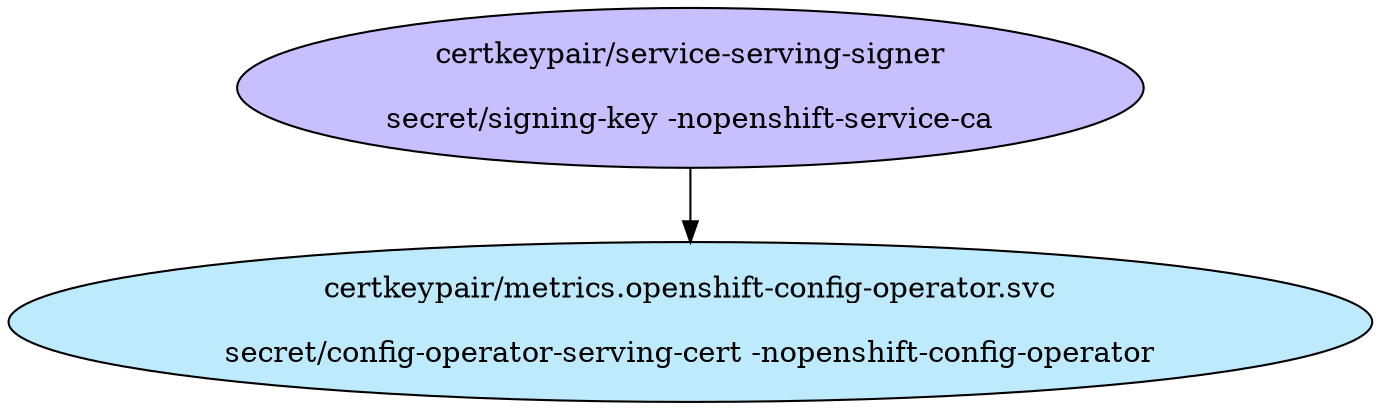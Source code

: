 digraph "Local Certificate" {
  // Node definitions.
  1 [
    label="certkeypair/service-serving-signer\n\nsecret/signing-key -nopenshift-service-ca\n"
    style=filled
    fillcolor="#c7bfff"
  ];
  64 [
    label="certkeypair/metrics.openshift-config-operator.svc\n\nsecret/config-operator-serving-cert -nopenshift-config-operator\n"
    style=filled
    fillcolor="#bdebfd"
  ];

  // Edge definitions.
  1 -> 64;
}